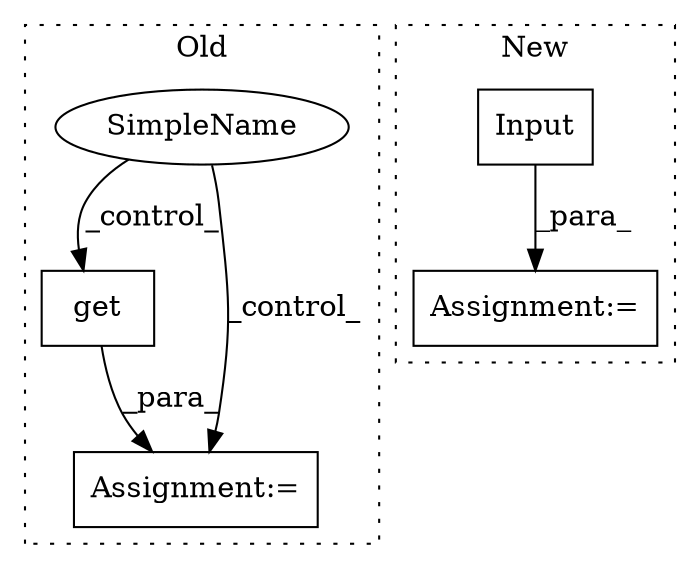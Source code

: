 digraph G {
subgraph cluster0 {
1 [label="get" a="32" s="5964,5982" l="4,1" shape="box"];
3 [label="SimpleName" a="42" s="" l="" shape="ellipse"];
4 [label="Assignment:=" a="7" s="5951" l="1" shape="box"];
label = "Old";
style="dotted";
}
subgraph cluster1 {
2 [label="Input" a="32" s="7557,7608" l="11,2" shape="box"];
5 [label="Assignment:=" a="7" s="7556" l="1" shape="box"];
label = "New";
style="dotted";
}
1 -> 4 [label="_para_"];
2 -> 5 [label="_para_"];
3 -> 4 [label="_control_"];
3 -> 1 [label="_control_"];
}